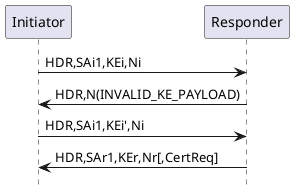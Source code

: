 ' diagram for IKEv2 IKE_SA_INIT with invalid KE
'
' Mathias Weidner, 2018

@startuml

hide footbox

participant "Initiator" as I
participant "Responder" as R

I -> R: HDR,SAi1,KEi,Ni
R -> I: HDR,N(INVALID_KE_PAYLOAD)
I -> R: HDR,SAi1,KEi',Ni
R -> I: HDR,SAr1,KEr,Nr[,CertReq]

@enduml
